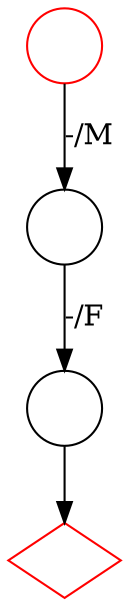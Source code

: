 digraph G {
    S [label="", shape=circle, color=red];
    E [label="", shape=diamond, color=red];

    I1 [label="", shape=circle];
    I2 [label="", shape=circle];

S->I1 [label="-/M"];
I1->I2 [label="-/F"];
I2->E;


}
